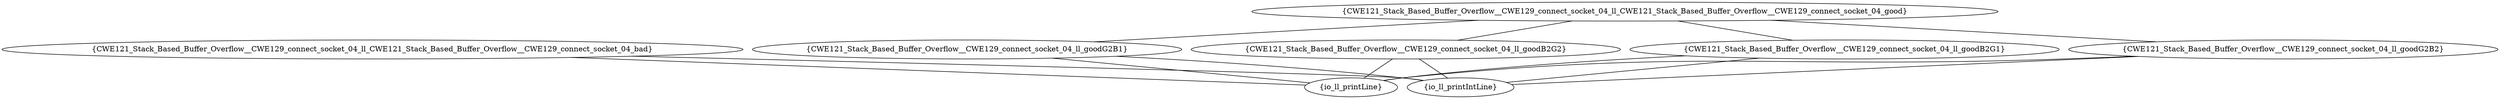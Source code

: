 graph "cg graph" {
CWE121_Stack_Based_Buffer_Overflow__CWE129_connect_socket_04_ll_goodG2B1 [label="{CWE121_Stack_Based_Buffer_Overflow__CWE129_connect_socket_04_ll_goodG2B1}"];
io_ll_printLine [label="{io_ll_printLine}"];
io_ll_printIntLine [label="{io_ll_printIntLine}"];
CWE121_Stack_Based_Buffer_Overflow__CWE129_connect_socket_04_ll_CWE121_Stack_Based_Buffer_Overflow__CWE129_connect_socket_04_bad [label="{CWE121_Stack_Based_Buffer_Overflow__CWE129_connect_socket_04_ll_CWE121_Stack_Based_Buffer_Overflow__CWE129_connect_socket_04_bad}"];
CWE121_Stack_Based_Buffer_Overflow__CWE129_connect_socket_04_ll_goodB2G2 [label="{CWE121_Stack_Based_Buffer_Overflow__CWE129_connect_socket_04_ll_goodB2G2}"];
CWE121_Stack_Based_Buffer_Overflow__CWE129_connect_socket_04_ll_goodB2G1 [label="{CWE121_Stack_Based_Buffer_Overflow__CWE129_connect_socket_04_ll_goodB2G1}"];
CWE121_Stack_Based_Buffer_Overflow__CWE129_connect_socket_04_ll_CWE121_Stack_Based_Buffer_Overflow__CWE129_connect_socket_04_good [label="{CWE121_Stack_Based_Buffer_Overflow__CWE129_connect_socket_04_ll_CWE121_Stack_Based_Buffer_Overflow__CWE129_connect_socket_04_good}"];
CWE121_Stack_Based_Buffer_Overflow__CWE129_connect_socket_04_ll_goodG2B2 [label="{CWE121_Stack_Based_Buffer_Overflow__CWE129_connect_socket_04_ll_goodG2B2}"];
CWE121_Stack_Based_Buffer_Overflow__CWE129_connect_socket_04_ll_goodG2B1 -- io_ll_printLine;
CWE121_Stack_Based_Buffer_Overflow__CWE129_connect_socket_04_ll_goodG2B1 -- io_ll_printIntLine;
CWE121_Stack_Based_Buffer_Overflow__CWE129_connect_socket_04_ll_CWE121_Stack_Based_Buffer_Overflow__CWE129_connect_socket_04_bad -- io_ll_printIntLine;
CWE121_Stack_Based_Buffer_Overflow__CWE129_connect_socket_04_ll_CWE121_Stack_Based_Buffer_Overflow__CWE129_connect_socket_04_bad -- io_ll_printLine;
CWE121_Stack_Based_Buffer_Overflow__CWE129_connect_socket_04_ll_goodB2G2 -- io_ll_printIntLine;
CWE121_Stack_Based_Buffer_Overflow__CWE129_connect_socket_04_ll_goodB2G2 -- io_ll_printLine;
CWE121_Stack_Based_Buffer_Overflow__CWE129_connect_socket_04_ll_goodB2G1 -- io_ll_printLine;
CWE121_Stack_Based_Buffer_Overflow__CWE129_connect_socket_04_ll_goodB2G1 -- io_ll_printIntLine;
CWE121_Stack_Based_Buffer_Overflow__CWE129_connect_socket_04_ll_CWE121_Stack_Based_Buffer_Overflow__CWE129_connect_socket_04_good -- CWE121_Stack_Based_Buffer_Overflow__CWE129_connect_socket_04_ll_goodB2G1;
CWE121_Stack_Based_Buffer_Overflow__CWE129_connect_socket_04_ll_CWE121_Stack_Based_Buffer_Overflow__CWE129_connect_socket_04_good -- CWE121_Stack_Based_Buffer_Overflow__CWE129_connect_socket_04_ll_goodB2G2;
CWE121_Stack_Based_Buffer_Overflow__CWE129_connect_socket_04_ll_CWE121_Stack_Based_Buffer_Overflow__CWE129_connect_socket_04_good -- CWE121_Stack_Based_Buffer_Overflow__CWE129_connect_socket_04_ll_goodG2B1;
CWE121_Stack_Based_Buffer_Overflow__CWE129_connect_socket_04_ll_CWE121_Stack_Based_Buffer_Overflow__CWE129_connect_socket_04_good -- CWE121_Stack_Based_Buffer_Overflow__CWE129_connect_socket_04_ll_goodG2B2;
CWE121_Stack_Based_Buffer_Overflow__CWE129_connect_socket_04_ll_goodG2B2 -- io_ll_printIntLine;
CWE121_Stack_Based_Buffer_Overflow__CWE129_connect_socket_04_ll_goodG2B2 -- io_ll_printLine;
}
